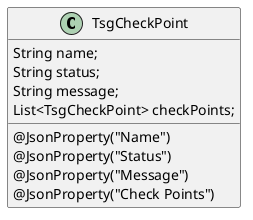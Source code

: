 @startuml
class TsgCheckPoint {
    @JsonProperty("Name")
    String name;
    @JsonProperty("Status")
    String status;
    @JsonProperty("Message")
    String message;
    @JsonProperty("Check Points")
    List<TsgCheckPoint> checkPoints;
}
@enduml
